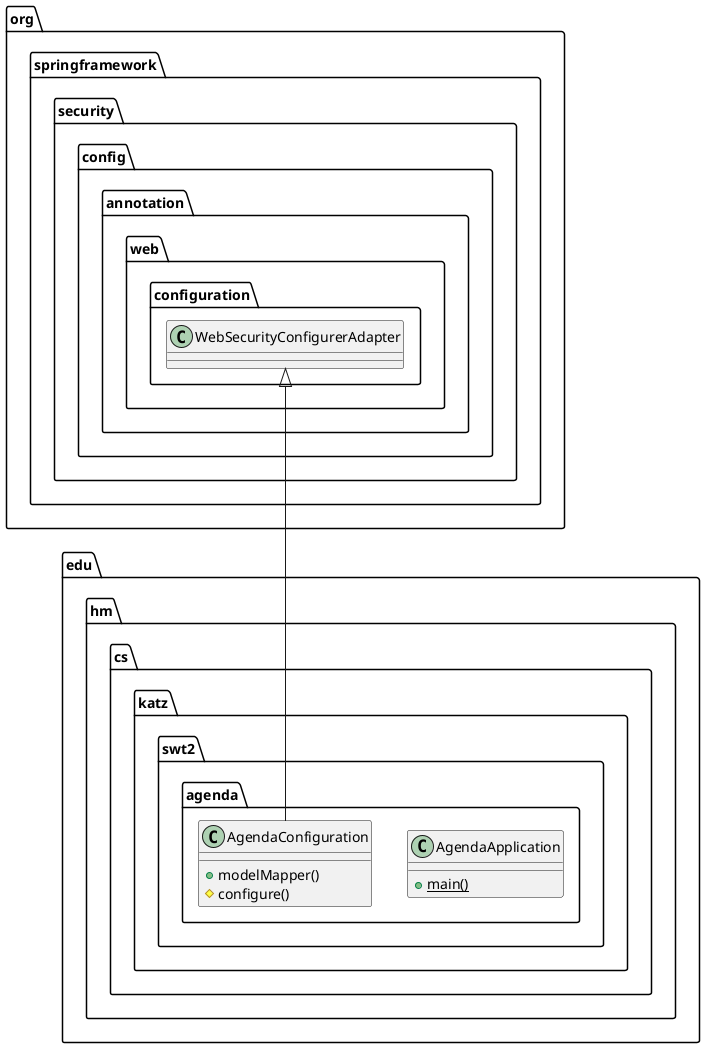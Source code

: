 @startuml


class edu.hm.cs.katz.swt2.agenda.AgendaApplication {
    {static} + main()
}




class edu.hm.cs.katz.swt2.agenda.AgendaConfiguration {
    + modelMapper()
    # configure()
}

  

  edu.hm.cs.katz.swt2.agenda.AgendaConfiguration -up-|> org.springframework.security.config.annotation.web.configuration.WebSecurityConfigurerAdapter



@enduml
